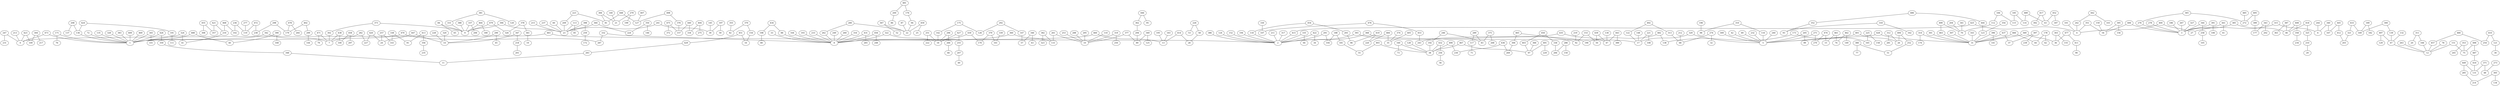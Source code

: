 graph G {
  0;
  1;
  2;
  3;
  4;
  5;
  6;
  7;
  8;
  9;
  10;
  11;
  12;
  13;
  14;
  15;
  16;
  17;
  18;
  19;
  20;
  21;
  22;
  23;
  24;
  25;
  26;
  27;
  28;
  29;
  30;
  31;
  32;
  33;
  34;
  35;
  36;
  37;
  38;
  39;
  40;
  41;
  42;
  43;
  44;
  45;
  46;
  47;
  48;
  49;
  50;
  51;
  52;
  53;
  54;
  55;
  56;
  57;
  58;
  59;
  60;
  61;
  62;
  63;
  64;
  65;
  66;
  67;
  68;
  69;
  70;
  71;
  72;
  73;
  74;
  75;
  76;
  77;
  78;
  79;
  80;
  81;
  82;
  83;
  84;
  85;
  86;
  87;
  88;
  89;
  90;
  91;
  92;
  93;
  94;
  95;
  96;
  97;
  98;
  99;
  100;
  101;
  102;
  103;
  104;
  105;
  106;
  107;
  108;
  109;
  110;
  111;
  112;
  113;
  114;
  115;
  116;
  117;
  118;
  119;
  120;
  121;
  122;
  123;
  124;
  125;
  126;
  127;
  128;
  129;
  130;
  131;
  132;
  133;
  134;
  135;
  136;
  137;
  138;
  139;
  140;
  141;
  142;
  143;
  144;
  145;
  146;
  147;
  148;
  149;
  150;
  151;
  152;
  153;
  154;
  155;
  156;
  157;
  158;
  159;
  160;
  161;
  162;
  163;
  164;
  165;
  166;
  167;
  168;
  169;
  170;
  171;
  172;
  173;
  174;
  175;
  176;
  177;
  178;
  179;
  180;
  181;
  182;
  183;
  184;
  185;
  186;
  187;
  188;
  189;
  190;
  191;
  192;
  193;
  194;
  195;
  196;
  197;
  198;
  199;
  200;
  201;
  202;
  203;
  204;
  205;
  206;
  207;
  208;
  209;
  210;
  211;
  212;
  213;
  214;
  215;
  216;
  217;
  218;
  219;
  220;
  221;
  222;
  223;
  224;
  225;
  226;
  227;
  228;
  229;
  230;
  231;
  232;
  233;
  234;
  235;
  236;
  237;
  238;
  239;
  240;
  241;
  242;
  243;
  244;
  245;
  246;
  247;
  248;
  249;
  250;
  251;
  252;
  253;
  254;
  255;
  256;
  257;
  258;
  259;
  260;
  261;
  262;
  263;
  264;
  265;
  266;
  267;
  268;
  269;
  270;
  271;
  272;
  273;
  274;
  275;
  276;
  277;
  278;
  279;
  280;
  281;
  282;
  283;
  284;
  285;
  286;
  287;
  288;
  289;
  290;
  291;
  292;
  293;
  294;
  295;
  296;
  297;
  298;
  299;
  300;
  301;
  302;
  303;
  304;
  305;
  306;
  307;
  308;
  309;
  310;
  311;
  312;
  313;
  314;
  315;
  316;
  317;
  318;
  319;
  320;
  321;
  322;
  323;
  324;
  325;
  326;
  327;
  328;
  329;
  330;
  331;
  332;
  333;
  334;
  335;
  336;
  337;
  338;
  339;
  340;
  341;
  342;
  343;
  344;
  345;
  346;
  347;
  348;
  349;
  350;
  351;
  352;
  353;
  354;
  355;
  356;
  357;
  358;
  359;
  360;
  361;
  362;
  363;
  364;
  365;
  366;
  367;
  368;
  369;
  370;
  371;
  372;
  373;
  374;
  375;
  376;
  377;
  378;
  379;
  380;
  381;
  382;
  383;
  384;
  385;
  386;
  387;
  388;
  389;
  390;
  391;
  392;
  393;
  394;
  395;
  396;
  397;
  398;
  399;
  400;
  401;
  402;
  403;
  404;
  405;
  406;
  407;
  408;
  409;
  410;
  411;
  412;
  413;
  414;
  415;
  416;
  417;
  418;
  419;
  420;
  421;
  422;
  423;
  424;
  425;
  426;
  427;
  428;
  429;
  430;
  431;
  432;
  433;
  434;
  435;
  436;
  437;
  438;
  439;
  440;
  441;
  442;
  443;
  444;
  445;
  446;
  447;
  448;
  449;
  450;
  451;
  452;
  453;
  454;
  455;
  456;
  457;
  458;
  459;
  460;
  461;
  462;
  463;
  464;
  465;
  466;
  467;
  468;
  469;
  470;
  471;
  472;
  473;
  474;
  475;
  476;
  477;
  478;
  479;
  480;
  481;
  482;
  483;
  484;
  485;
  486;
  487;
  488;
  489;
  490;
  491;
  492;
  493;
  494;
  495;
  496;
  497;
  498;
  499;
   488 -- 40;
   488 -- 1;
   489 -- 114;
   489 -- 43;
   490 -- 230;
   490 -- 38;
   491 -- 229;
   491 -- 97;
   492 -- 313;
   492 -- 122;
   493 -- 55;
   493 -- 38;
   494 -- 252;
   494 -- 26;
   495 -- 399;
   495 -- 272;
   496 -- 487;
   496 -- 75;
   497 -- 129;
   497 -- 67;
   498 -- 376;
   498 -- 127;
   499 -- 463;
   499 -- 70;
   33 -- 8;
   42 -- 5;
   58 -- 28;
   60 -- 23;
   67 -- 12;
   69 -- 5;
   72 -- 1;
   78 -- 12;
   84 -- 65;
   84 -- 9;
   87 -- 22;
   88 -- 8;
   94 -- 22;
   101 -- 4;
   110 -- 10;
   112 -- 70;
   113 -- 85;
   113 -- 23;
   116 -- 5;
   117 -- 71;
   118 -- 2;
   121 -- 30;
   122 -- 17;
   123 -- 31;
   124 -- 2;
   128 -- 38;
   130 -- 47;
   132 -- 67;
   135 -- 1;
   136 -- 1;
   139 -- 67;
   140 -- 21;
   142 -- 18;
   145 -- 39;
   147 -- 57;
   148 -- 17;
   151 -- 75;
   151 -- 12;
   152 -- 2;
   153 -- 92;
   153 -- 50;
   154 -- 16;
   159 -- 54;
   160 -- 73;
   160 -- 38;
   163 -- 31;
   164 -- 8;
   166 -- 12;
   171 -- 76;
   171 -- 1;
   173 -- 165;
   173 -- 138;
   175 -- 142;
   175 -- 126;
   176 -- 94;
   178 -- 62;
   178 -- 44;
   181 -- 55;
   183 -- 13;
   184 -- 115;
   184 -- 112;
   185 -- 115;
   185 -- 114;
   186 -- 3;
   188 -- 181;
   188 -- 104;
   189 -- 182;
   189 -- 169;
   191 -- 111;
   192 -- 38;
   193 -- 8;
   194 -- 2;
   195 -- 13;
   196 -- 98;
   197 -- 59;
   197 -- 39;
   198 -- 80;
   200 -- 86;
   204 -- 70;
   205 -- 99;
   205 -- 5;
   207 -- 49;
   208 -- 137;
   208 -- 136;
   209 -- 23;
   210 -- 29;
   211 -- 2;
   212 -- 68;
   213 -- 0;
   215 -- 23;
   216 -- 41;
   218 -- 201;
   219 -- 92;
   221 -- 108;
   221 -- 17;
   223 -- 209;
   223 -- 81;
   225 -- 165;
   225 -- 158;
   226 -- 58;
   226 -- 53;
   228 -- 14;
   232 -- 5;
   233 -- 8;
   236 -- 119;
   236 -- 102;
   237 -- 23;
   240 -- 5;
   241 -- 39;
   241 -- 23;
   242 -- 4;
   244 -- 6;
   246 -- 192;
   246 -- 83;
   247 -- 231;
   247 -- 0;
   249 -- 8;
   251 -- 222;
   251 -- 18;
   252 -- 51;
   253 -- 10;
   255 -- 207;
   256 -- 56;
   257 -- 143;
   257 -- 24;
   258 -- 105;
   259 -- 172;
   260 -- 8;
   261 -- 133;
   261 -- 10;
   262 -- 8;
   263 -- 12;
   266 -- 66;
   267 -- 3;
   271 -- 270;
   271 -- 5;
   273 -- 48;
   274 -- 68;
   274 -- 32;
   276 -- 3;
   277 -- 119;
   278 -- 3;
   279 -- 199;
   279 -- 21;
   280 -- 262;
   280 -- 22;
   282 -- 227;
   282 -- 7;
   283 -- 11;
   285 -- 214;
   286 -- 284;
   286 -- 150;
   288 -- 10;
   289 -- 117;
   289 -- 83;
   290 -- 45;
   290 -- 14;
   291 -- 104;
   291 -- 2;
   292 -- 147;
   292 -- 126;
   293 -- 96;
   294 -- 89;
   295 -- 10;
   296 -- 266;
   296 -- 18;
   298 -- 238;
   298 -- 179;
   299 -- 144;
   300 -- 169;
   300 -- 139;
   301 -- 31;
   302 -- 7;
   303 -- 155;
   303 -- 36;
   304 -- 217;
   304 -- 109;
   305 -- 214;
   305 -- 134;
   306 -- 269;
   307 -- 31;
   309 -- 5;
   310 -- 116;
   310 -- 98;
   311 -- 166;
   311 -- 20;
   312 -- 281;
   312 -- 26;
   313 -- 68;
   314 -- 174;
   314 -- 31;
   315 -- 27;
   315 -- 6;
   316 -- 8;
   317 -- 2;
   318 -- 162;
   318 -- 93;
   319 -- 250;
   319 -- 10;
   320 -- 14;
   321 -- 203;
   322 -- 18;
   322 -- 8;
   324 -- 41;
   324 -- 1;
   325 -- 210;
   327 -- 3;
   328 -- 1;
   329 -- 17;
   329 -- 5;
   330 -- 107;
   332 -- 287;
   332 -- 8;
   333 -- 9;
   335 -- 64;
   335 -- 2;
   336 -- 284;
   337 -- 206;
   337 -- 9;
   338 -- 143;
   338 -- 91;
   339 -- 161;
   340 -- 167;
   340 -- 6;
   341 -- 70;
   342 -- 7;
   342 -- 1;
   343 -- 202;
   343 -- 177;
   344 -- 258;
   344 -- 3;
   345 -- 331;
   345 -- 1;
   346 -- 63;
   346 -- 57;
   347 -- 218;
   347 -- 14;
   348 -- 11;
   349 -- 125;
   349 -- 89;
   350 -- 224;
   350 -- 146;
   351 -- 54;
   351 -- 4;
   352 -- 93;
   353 -- 245;
   353 -- 75;
   354 -- 123;
   355 -- 82;
   356 -- 235;
   358 -- 234;
   359 -- 348;
   360 -- 133;
   360 -- 8;
   361 -- 19;
   362 -- 294;
   364 -- 224;
   364 -- 23;
   365 -- 276;
   365 -- 272;
   366 -- 97;
   367 -- 52;
   367 -- 22;
   368 -- 17;
   368 -- 2;
   369 -- 36;
   369 -- 31;
   370 -- 154;
   370 -- 82;
   371 -- 131;
   371 -- 48;
   373 -- 302;
   373 -- 9;
   374 -- 35;
   375 -- 268;
   375 -- 83;
   376 -- 157;
   377 -- 89;
   377 -- 10;
   378 -- 361;
   378 -- 326;
   379 -- 170;
   379 -- 161;
   380 -- 77;
   380 -- 51;
   381 -- 333;
   381 -- 120;
   382 -- 323;
   382 -- 133;
   383 -- 1;
   384 -- 81;
   384 -- 21;
   385 -- 46;
   385 -- 3;
   386 -- 2;
   387 -- 363;
   387 -- 46;
   388 -- 9;
   390 -- 168;
   390 -- 40;
   391 -- 106;
   391 -- 3;
   393 -- 190;
   393 -- 2;
   394 -- 23;
   394 -- 9;
   395 -- 156;
   395 -- 54;
   396 -- 141;
   396 -- 31;
   397 -- 239;
   397 -- 37;
   398 -- 259;
   398 -- 23;
   399 -- 177;
   400 -- 27;
   400 -- 4;
   401 -- 26;
   401 -- 5;
   402 -- 299;
   402 -- 179;
   403 -- 97;
   404 -- 334;
   404 -- 275;
   405 -- 35;
   406 -- 54;
   406 -- 3;
   407 -- 127;
   408 -- 358;
   408 -- 46;
   409 -- 1;
   410 -- 254;
   410 -- 121;
   411 -- 90;
   412 -- 203;
   413 -- 356;
   413 -- 91;
   414 -- 28;
   414 -- 13;
   415 -- 2;
   416 -- 131;
   417 -- 392;
   417 -- 43;
   418 -- 325;
   418 -- 46;
   419 -- 220;
   419 -- 96;
   420 -- 227;
   420 -- 24;
   421 -- 357;
   421 -- 216;
   422 -- 34;
   422 -- 2;
   423 -- 109;
   423 -- 0;
   424 -- 191;
   424 -- 136;
   425 -- 415;
   425 -- 4;
   426 -- 359;
   426 -- 1;
   427 -- 255;
   427 -- 18;
   428 -- 31;
   428 -- 5;
   429 -- 283;
   430 -- 170;
   430 -- 18;
   431 -- 265;
   431 -- 8;
   432 -- 256;
   432 -- 38;
   433 -- 321;
   433 -- 169;
   434 -- 198;
   434 -- 88;
   435 -- 243;
   435 -- 47;
   436 -- 269;
   436 -- 230;
   437 -- 37;
   437 -- 31;
   438 -- 100;
   438 -- 7;
   439 -- 50;
   439 -- 47;
   440 -- 334;
   440 -- 157;
   441 -- 61;
   441 -- 3;
   442 -- 242;
   442 -- 103;
   443 -- 389;
   443 -- 47;
   444 -- 123;
   445 -- 412;
   445 -- 167;
   446 -- 362;
   446 -- 95;
   447 -- 24;
   447 -- 14;
   448 -- 127;
   448 -- 81;
   449 -- 285;
   449 -- 131;
   450 -- 403;
   450 -- 336;
   451 -- 429;
   451 -- 16;
   452 -- 187;
   452 -- 43;
   453 -- 243;
   454 -- 293;
   454 -- 118;
   455 -- 357;
   455 -- 308;
   456 -- 248;
   456 -- 8;
   457 -- 12;
   458 -- 297;
   458 -- 100;
   459 -- 25;
   459 -- 22;
   460 -- 13;
   460 -- 8;
   461 -- 74;
   461 -- 15;
   462 -- 149;
   462 -- 74;
   463 -- 31;
   464 -- 180;
   464 -- 9;
   465 -- 306;
   465 -- 92;
   466 -- 44;
   466 -- 31;
   467 -- 97;
   467 -- 38;
   468 -- 216;
   468 -- 102;
   469 -- 1;
   470 -- 287;
   470 -- 1;
   471 -- 79;
   471 -- 7;
   472 -- 238;
   472 -- 119;
   473 -- 0;
   473 -- 1;
   474 -- 270;
   474 -- 15;
   475 -- 372;
   475 -- 157;
   476 -- 453;
   476 -- 107;
   477 -- 411;
   477 -- 36;
   478 -- 264;
   478 -- 179;
   479 -- 326;
   479 -- 9;
   480 -- 457;
   480 -- 254;
   481 -- 200;
   481 -- 176;
   482 -- 190;
   482 -- 138;
   483 -- 2;
   483 -- 0;
   484 -- 220;
   484 -- 35;
   485 -- 272;
   486 -- 444;
   486 -- 352;
   487 -- 416;
}
